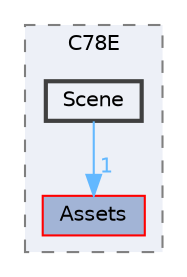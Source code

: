 digraph "C:/dev/c-cpp/C78Engine/C78Engine/src/C78E/Scene"
{
 // LATEX_PDF_SIZE
  bgcolor="transparent";
  edge [fontname=Helvetica,fontsize=10,labelfontname=Helvetica,labelfontsize=10];
  node [fontname=Helvetica,fontsize=10,shape=box,height=0.2,width=0.4];
  compound=true
  subgraph clusterdir_8ebace0e1f45e7ba10ddb999631a377f {
    graph [ bgcolor="#edf0f7", pencolor="grey50", label="C78E", fontname=Helvetica,fontsize=10 style="filled,dashed", URL="dir_8ebace0e1f45e7ba10ddb999631a377f.html",tooltip=""]
  dir_6040b2ffaedfa60e1ddfa743591d8b51 [label="Assets", fillcolor="#a2b4d6", color="red", style="filled", URL="dir_6040b2ffaedfa60e1ddfa743591d8b51.html",tooltip=""];
  dir_634f75e07c3126b1d7e7ab06603093ff [label="Scene", fillcolor="#edf0f7", color="grey25", style="filled,bold", URL="dir_634f75e07c3126b1d7e7ab06603093ff.html",tooltip=""];
  }
  dir_634f75e07c3126b1d7e7ab06603093ff->dir_6040b2ffaedfa60e1ddfa743591d8b51 [headlabel="1", labeldistance=1.5 headhref="dir_000021_000001.html" href="dir_000021_000001.html" color="steelblue1" fontcolor="steelblue1"];
}
